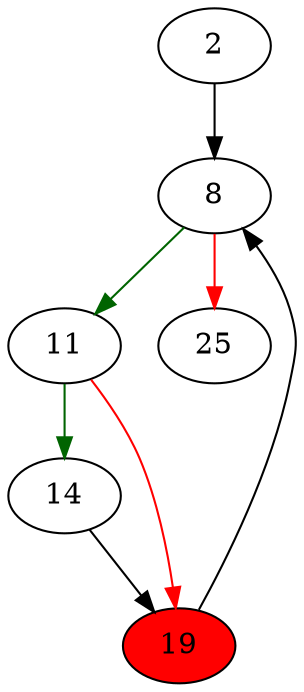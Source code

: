 strict digraph "main" {
	// Node definitions.
	2 [entry=true];
	8;
	11;
	25;
	14;
	19 [
		fillcolor=red
		style=filled
	];

	// Edge definitions.
	2 -> 8;
	8 -> 11 [
		color=darkgreen
	];
	8 -> 25 [
		color=red
	];
	11 -> 14 [
		color=darkgreen
	];
	11 -> 19 [
		color=red
	];
	14 -> 19;
	19 -> 8;
}
